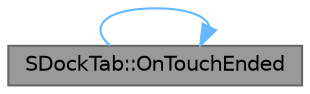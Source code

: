 digraph "SDockTab::OnTouchEnded"
{
 // INTERACTIVE_SVG=YES
 // LATEX_PDF_SIZE
  bgcolor="transparent";
  edge [fontname=Helvetica,fontsize=10,labelfontname=Helvetica,labelfontsize=10];
  node [fontname=Helvetica,fontsize=10,shape=box,height=0.2,width=0.4];
  rankdir="LR";
  Node1 [id="Node000001",label="SDockTab::OnTouchEnded",height=0.2,width=0.4,color="gray40", fillcolor="grey60", style="filled", fontcolor="black",tooltip="Called when a touchpad touch is ended (finger lifted)"];
  Node1 -> Node1 [id="edge1_Node000001_Node000001",color="steelblue1",style="solid",tooltip=" "];
}

